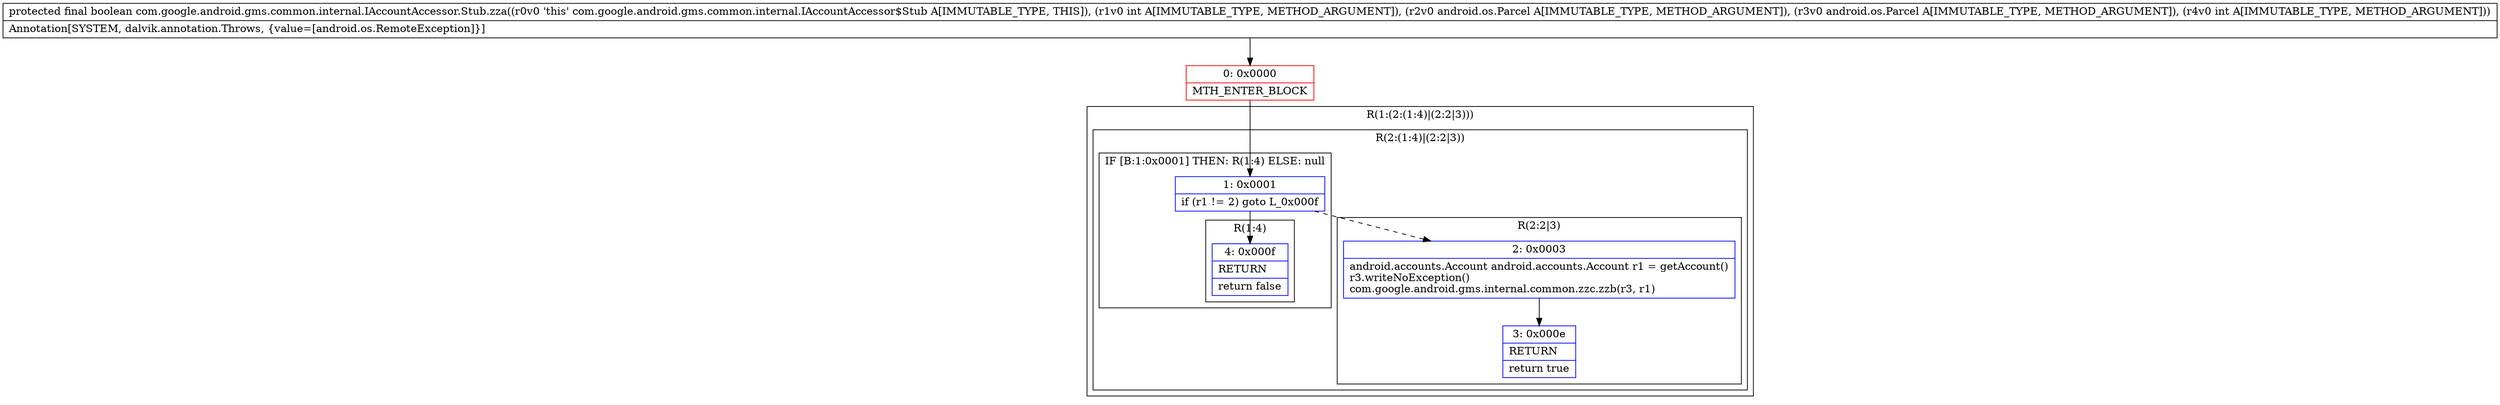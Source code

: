 digraph "CFG forcom.google.android.gms.common.internal.IAccountAccessor.Stub.zza(ILandroid\/os\/Parcel;Landroid\/os\/Parcel;I)Z" {
subgraph cluster_Region_1178101144 {
label = "R(1:(2:(1:4)|(2:2|3)))";
node [shape=record,color=blue];
subgraph cluster_Region_2023111347 {
label = "R(2:(1:4)|(2:2|3))";
node [shape=record,color=blue];
subgraph cluster_IfRegion_269829816 {
label = "IF [B:1:0x0001] THEN: R(1:4) ELSE: null";
node [shape=record,color=blue];
Node_1 [shape=record,label="{1\:\ 0x0001|if (r1 != 2) goto L_0x000f\l}"];
subgraph cluster_Region_938450433 {
label = "R(1:4)";
node [shape=record,color=blue];
Node_4 [shape=record,label="{4\:\ 0x000f|RETURN\l|return false\l}"];
}
}
subgraph cluster_Region_262921034 {
label = "R(2:2|3)";
node [shape=record,color=blue];
Node_2 [shape=record,label="{2\:\ 0x0003|android.accounts.Account android.accounts.Account r1 = getAccount()\lr3.writeNoException()\lcom.google.android.gms.internal.common.zzc.zzb(r3, r1)\l}"];
Node_3 [shape=record,label="{3\:\ 0x000e|RETURN\l|return true\l}"];
}
}
}
Node_0 [shape=record,color=red,label="{0\:\ 0x0000|MTH_ENTER_BLOCK\l}"];
MethodNode[shape=record,label="{protected final boolean com.google.android.gms.common.internal.IAccountAccessor.Stub.zza((r0v0 'this' com.google.android.gms.common.internal.IAccountAccessor$Stub A[IMMUTABLE_TYPE, THIS]), (r1v0 int A[IMMUTABLE_TYPE, METHOD_ARGUMENT]), (r2v0 android.os.Parcel A[IMMUTABLE_TYPE, METHOD_ARGUMENT]), (r3v0 android.os.Parcel A[IMMUTABLE_TYPE, METHOD_ARGUMENT]), (r4v0 int A[IMMUTABLE_TYPE, METHOD_ARGUMENT]))  | Annotation[SYSTEM, dalvik.annotation.Throws, \{value=[android.os.RemoteException]\}]\l}"];
MethodNode -> Node_0;
Node_1 -> Node_2[style=dashed];
Node_1 -> Node_4;
Node_2 -> Node_3;
Node_0 -> Node_1;
}

